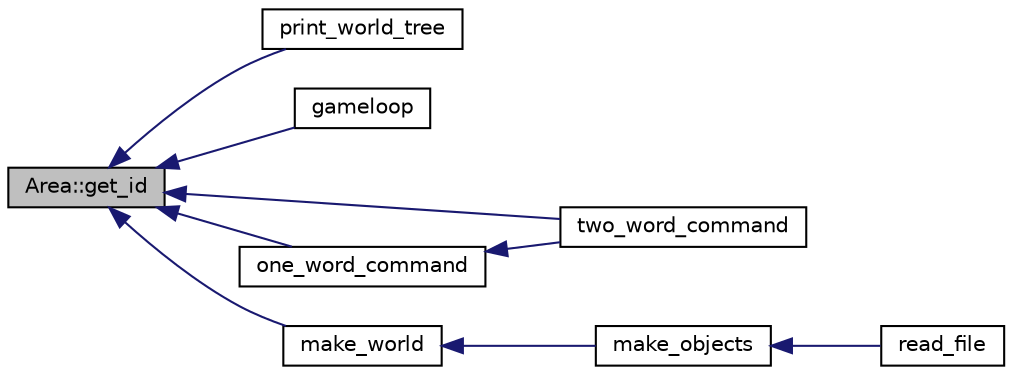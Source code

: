 digraph G
{
  edge [fontname="Helvetica",fontsize="10",labelfontname="Helvetica",labelfontsize="10"];
  node [fontname="Helvetica",fontsize="10",shape=record];
  rankdir="LR";
  Node1 [label="Area::get_id",height=0.2,width=0.4,color="black", fillcolor="grey75", style="filled" fontcolor="black"];
  Node1 -> Node2 [dir="back",color="midnightblue",fontsize="10",style="solid",fontname="Helvetica"];
  Node2 [label="print_world_tree",height=0.2,width=0.4,color="black", fillcolor="white", style="filled",URL="$main_8cpp.html#a375accd99cb784704a708e4a3c20e2be"];
  Node1 -> Node3 [dir="back",color="midnightblue",fontsize="10",style="solid",fontname="Helvetica"];
  Node3 [label="gameloop",height=0.2,width=0.4,color="black", fillcolor="white", style="filled",URL="$main_8cpp.html#a74fbbfe2f49cdfca36f03b640a91aef2",tooltip="The main gameloop."];
  Node1 -> Node4 [dir="back",color="midnightblue",fontsize="10",style="solid",fontname="Helvetica"];
  Node4 [label="two_word_command",height=0.2,width=0.4,color="black", fillcolor="white", style="filled",URL="$main_8cpp.html#a5671b7ea75581d5f7eb4a801d7c10919",tooltip="A method to handle two word commands."];
  Node1 -> Node5 [dir="back",color="midnightblue",fontsize="10",style="solid",fontname="Helvetica"];
  Node5 [label="one_word_command",height=0.2,width=0.4,color="black", fillcolor="white", style="filled",URL="$main_8cpp.html#a78152184f4ebdaba37bb689445028c31",tooltip="A method to handle one word commands."];
  Node5 -> Node4 [dir="back",color="midnightblue",fontsize="10",style="solid",fontname="Helvetica"];
  Node1 -> Node6 [dir="back",color="midnightblue",fontsize="10",style="solid",fontname="Helvetica"];
  Node6 [label="make_world",height=0.2,width=0.4,color="black", fillcolor="white", style="filled",URL="$parser_8h.html#aa822a7164b884d2b057604a10a69f160"];
  Node6 -> Node7 [dir="back",color="midnightblue",fontsize="10",style="solid",fontname="Helvetica"];
  Node7 [label="make_objects",height=0.2,width=0.4,color="black", fillcolor="white", style="filled",URL="$parser_8h.html#a0770bb1cd7b266aa1bdaca961380244c"];
  Node7 -> Node8 [dir="back",color="midnightblue",fontsize="10",style="solid",fontname="Helvetica"];
  Node8 [label="read_file",height=0.2,width=0.4,color="black", fillcolor="white", style="filled",URL="$parser_8h.html#a56cad0ffafea1cb6e859d550e423d599"];
}
